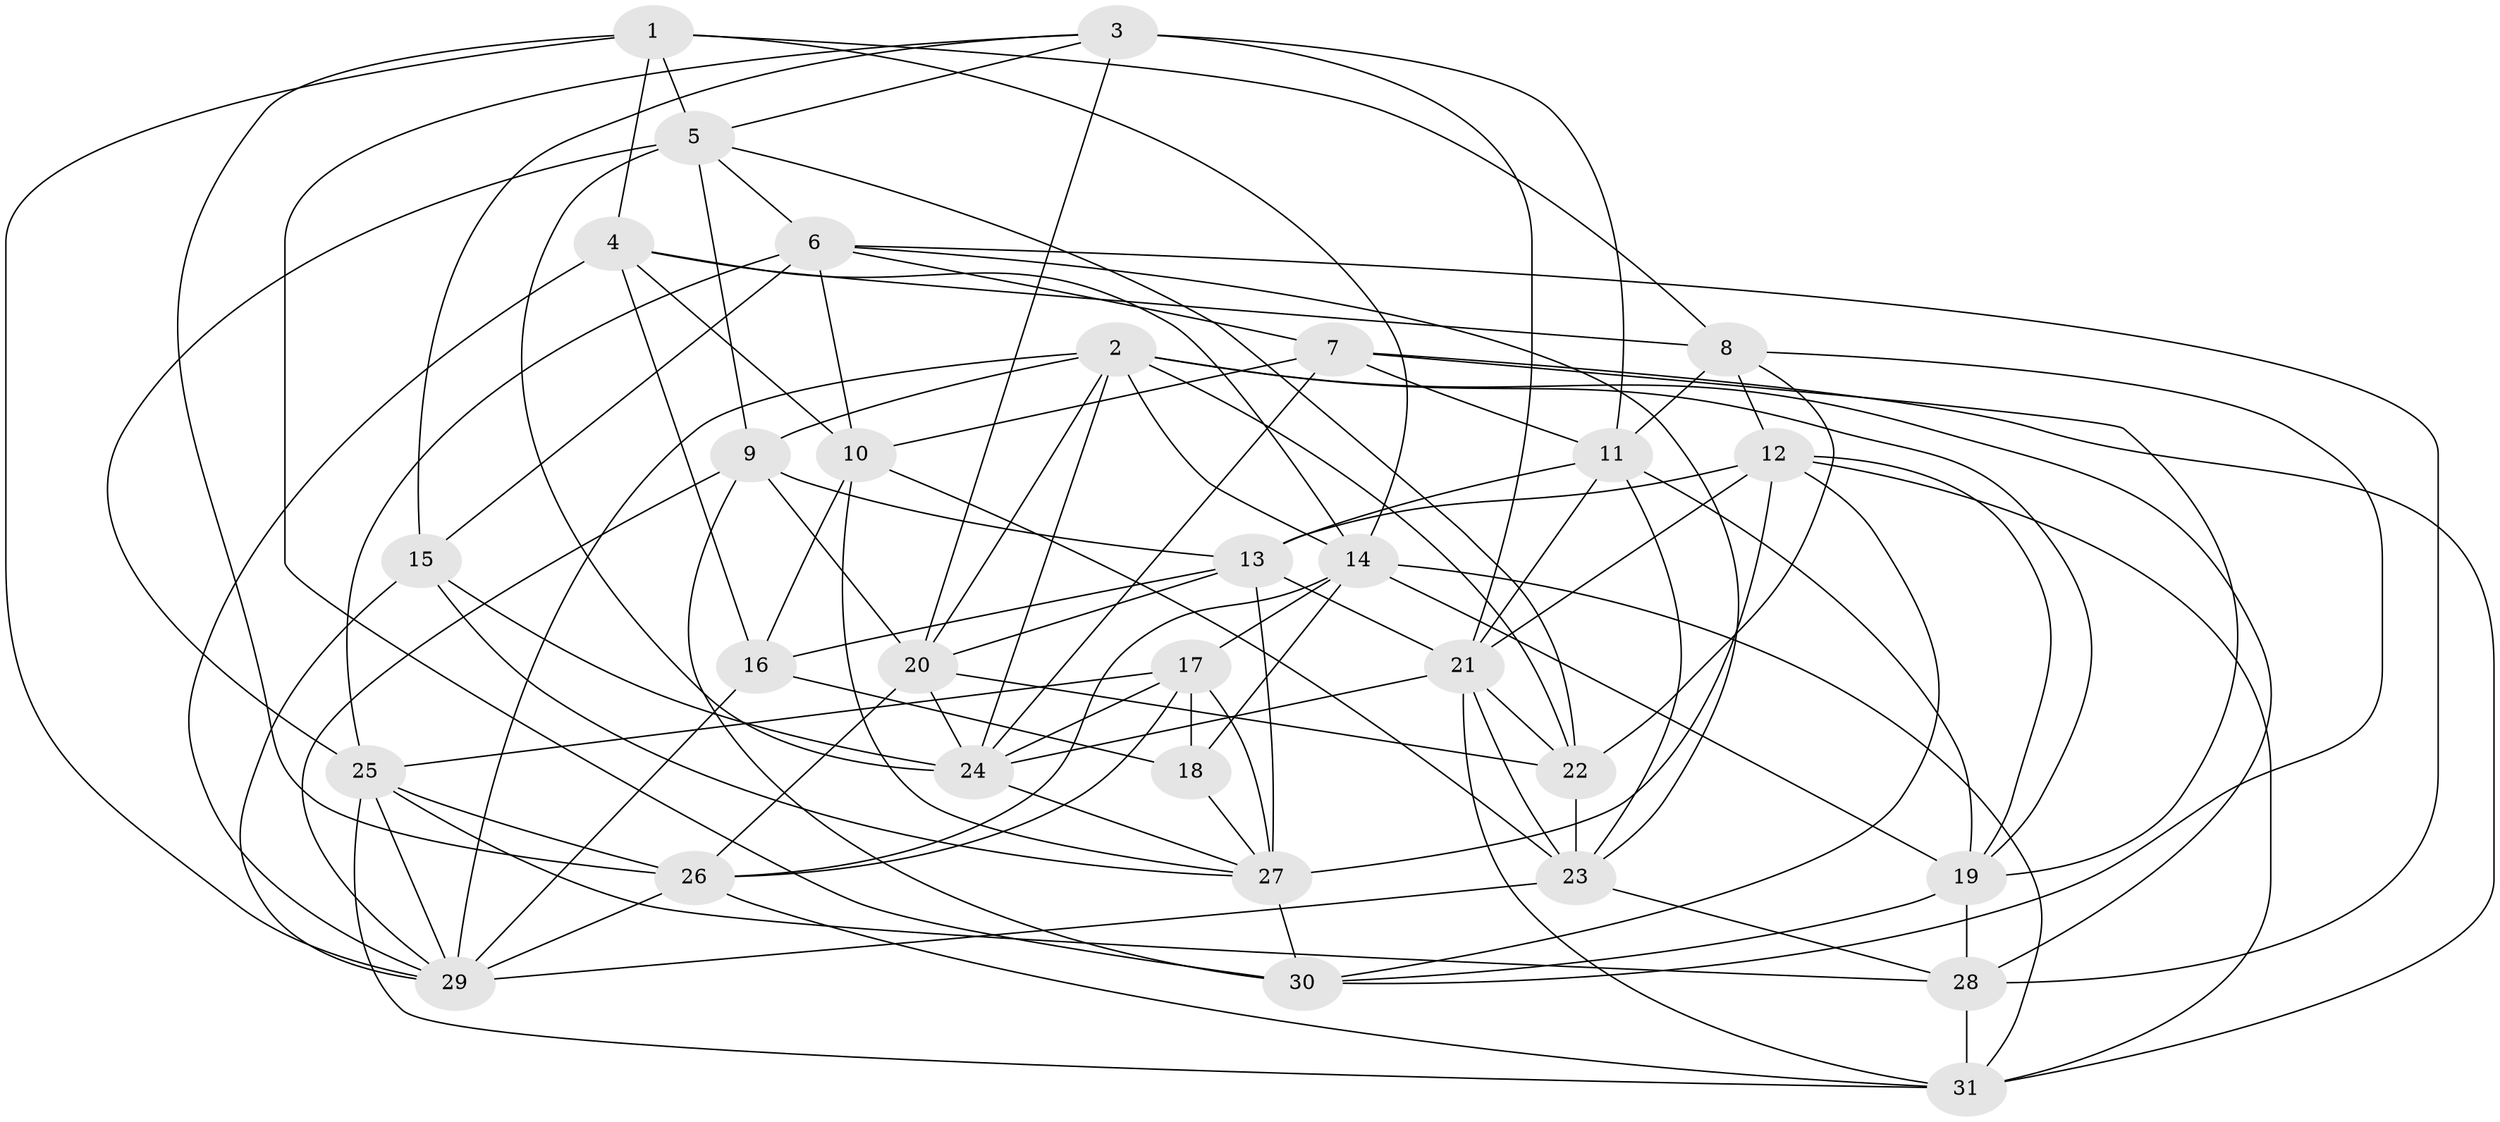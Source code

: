 // original degree distribution, {4: 1.0}
// Generated by graph-tools (version 1.1) at 2025/38/03/04/25 23:38:17]
// undirected, 31 vertices, 103 edges
graph export_dot {
  node [color=gray90,style=filled];
  1;
  2;
  3;
  4;
  5;
  6;
  7;
  8;
  9;
  10;
  11;
  12;
  13;
  14;
  15;
  16;
  17;
  18;
  19;
  20;
  21;
  22;
  23;
  24;
  25;
  26;
  27;
  28;
  29;
  30;
  31;
  1 -- 4 [weight=1.0];
  1 -- 5 [weight=1.0];
  1 -- 8 [weight=1.0];
  1 -- 14 [weight=1.0];
  1 -- 26 [weight=1.0];
  1 -- 29 [weight=1.0];
  2 -- 9 [weight=1.0];
  2 -- 14 [weight=1.0];
  2 -- 19 [weight=1.0];
  2 -- 20 [weight=1.0];
  2 -- 22 [weight=1.0];
  2 -- 24 [weight=1.0];
  2 -- 28 [weight=1.0];
  2 -- 29 [weight=1.0];
  3 -- 5 [weight=1.0];
  3 -- 11 [weight=1.0];
  3 -- 15 [weight=1.0];
  3 -- 20 [weight=1.0];
  3 -- 21 [weight=1.0];
  3 -- 30 [weight=1.0];
  4 -- 8 [weight=1.0];
  4 -- 10 [weight=3.0];
  4 -- 14 [weight=1.0];
  4 -- 16 [weight=1.0];
  4 -- 29 [weight=1.0];
  5 -- 6 [weight=1.0];
  5 -- 9 [weight=1.0];
  5 -- 22 [weight=1.0];
  5 -- 24 [weight=1.0];
  5 -- 25 [weight=2.0];
  6 -- 7 [weight=1.0];
  6 -- 10 [weight=1.0];
  6 -- 15 [weight=2.0];
  6 -- 23 [weight=1.0];
  6 -- 25 [weight=1.0];
  6 -- 28 [weight=1.0];
  7 -- 10 [weight=1.0];
  7 -- 11 [weight=1.0];
  7 -- 19 [weight=1.0];
  7 -- 24 [weight=1.0];
  7 -- 31 [weight=1.0];
  8 -- 11 [weight=2.0];
  8 -- 12 [weight=2.0];
  8 -- 22 [weight=1.0];
  8 -- 30 [weight=1.0];
  9 -- 13 [weight=1.0];
  9 -- 20 [weight=1.0];
  9 -- 29 [weight=1.0];
  9 -- 30 [weight=1.0];
  10 -- 16 [weight=1.0];
  10 -- 23 [weight=1.0];
  10 -- 27 [weight=1.0];
  11 -- 13 [weight=1.0];
  11 -- 19 [weight=1.0];
  11 -- 21 [weight=1.0];
  11 -- 23 [weight=1.0];
  12 -- 13 [weight=1.0];
  12 -- 19 [weight=1.0];
  12 -- 21 [weight=2.0];
  12 -- 27 [weight=2.0];
  12 -- 30 [weight=1.0];
  12 -- 31 [weight=1.0];
  13 -- 16 [weight=1.0];
  13 -- 20 [weight=1.0];
  13 -- 21 [weight=2.0];
  13 -- 27 [weight=1.0];
  14 -- 17 [weight=1.0];
  14 -- 18 [weight=2.0];
  14 -- 19 [weight=1.0];
  14 -- 26 [weight=2.0];
  14 -- 31 [weight=1.0];
  15 -- 24 [weight=1.0];
  15 -- 27 [weight=1.0];
  15 -- 29 [weight=1.0];
  16 -- 18 [weight=2.0];
  16 -- 29 [weight=1.0];
  17 -- 18 [weight=1.0];
  17 -- 24 [weight=1.0];
  17 -- 25 [weight=1.0];
  17 -- 26 [weight=2.0];
  17 -- 27 [weight=2.0];
  18 -- 27 [weight=1.0];
  19 -- 28 [weight=2.0];
  19 -- 30 [weight=3.0];
  20 -- 22 [weight=2.0];
  20 -- 24 [weight=3.0];
  20 -- 26 [weight=1.0];
  21 -- 22 [weight=1.0];
  21 -- 23 [weight=1.0];
  21 -- 24 [weight=1.0];
  21 -- 31 [weight=1.0];
  22 -- 23 [weight=2.0];
  23 -- 28 [weight=1.0];
  23 -- 29 [weight=1.0];
  24 -- 27 [weight=1.0];
  25 -- 26 [weight=1.0];
  25 -- 28 [weight=1.0];
  25 -- 29 [weight=1.0];
  25 -- 31 [weight=1.0];
  26 -- 29 [weight=2.0];
  26 -- 31 [weight=1.0];
  27 -- 30 [weight=1.0];
  28 -- 31 [weight=2.0];
}
